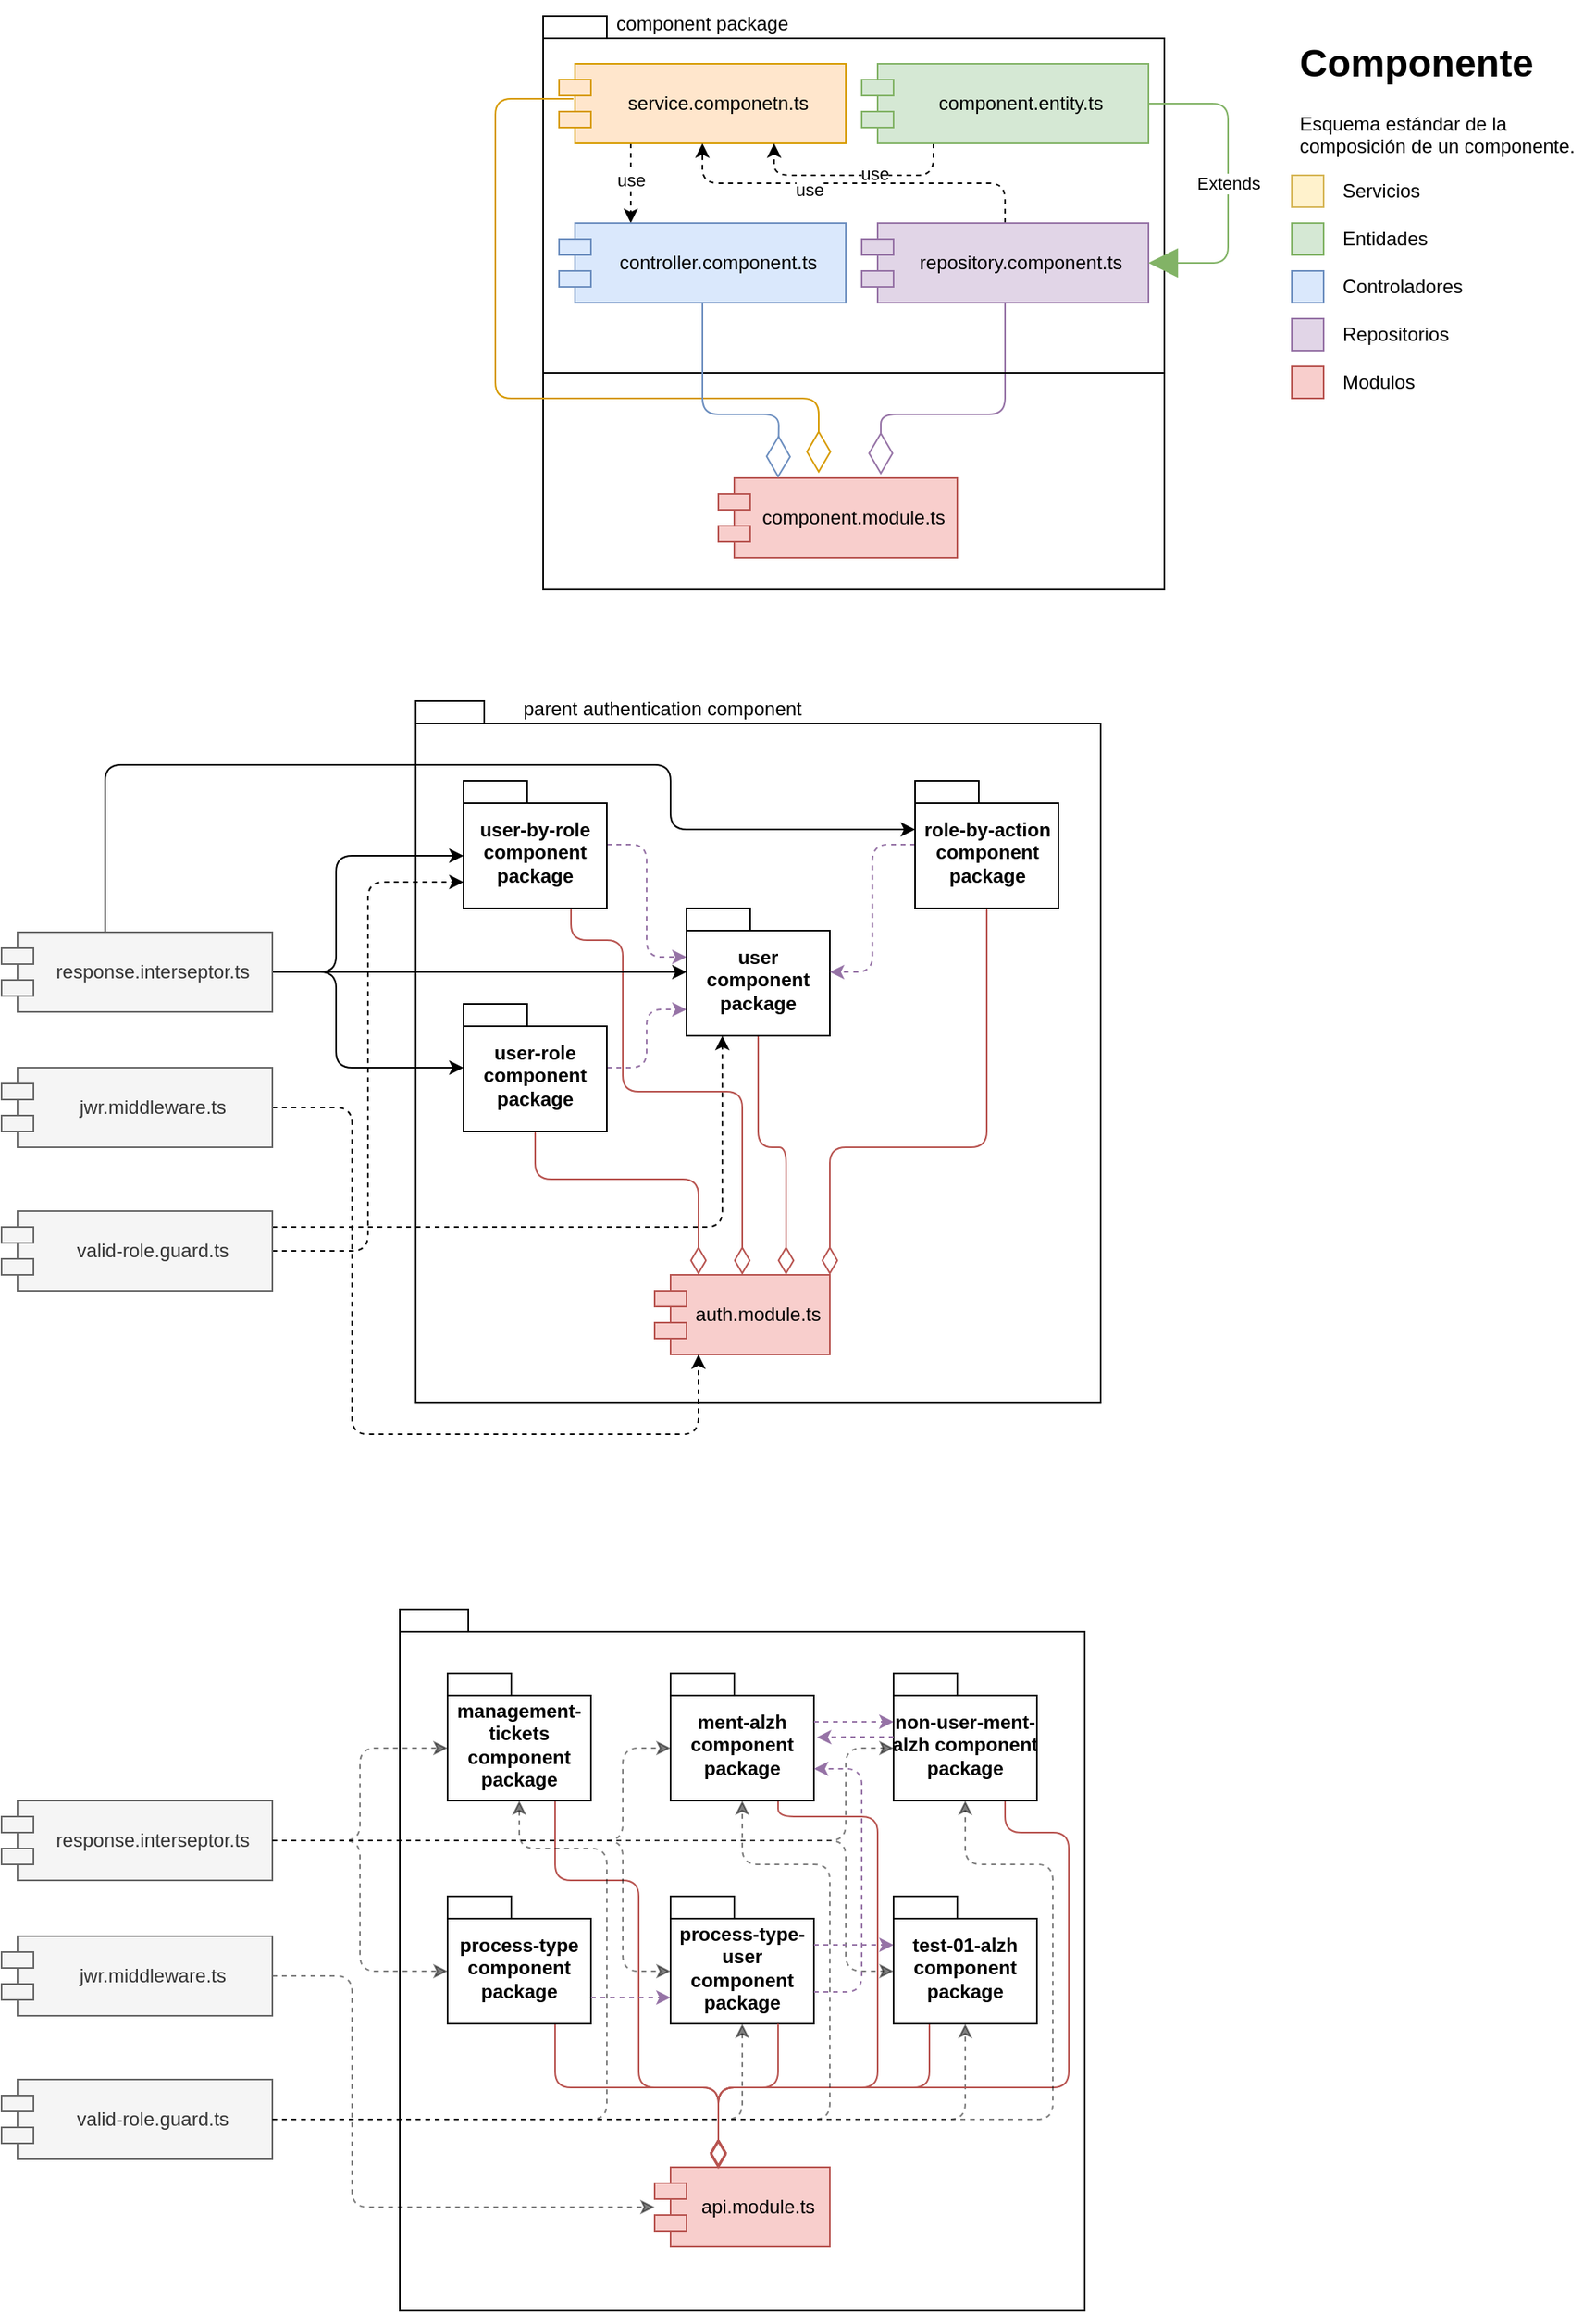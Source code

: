 <mxfile version="22.0.8" type="github">
  <diagram name="Page-1" id="3SnuVNbN8GcKIh2ZC8Z5">
    <mxGraphModel dx="2049" dy="723" grid="1" gridSize="10" guides="1" tooltips="1" connect="1" arrows="1" fold="1" page="1" pageScale="1" pageWidth="827" pageHeight="1169" math="0" shadow="0">
      <root>
        <mxCell id="0" />
        <mxCell id="1" parent="0" />
        <mxCell id="pO1jTsx1TpuLJ8HW07vw-2" value="" style="shape=folder;fontStyle=1;spacingTop=10;tabWidth=40;tabHeight=14;tabPosition=left;html=1;whiteSpace=wrap;" parent="1" vertex="1">
          <mxGeometry x="90" y="40" width="390" height="360" as="geometry" />
        </mxCell>
        <mxCell id="pO1jTsx1TpuLJ8HW07vw-17" style="edgeStyle=orthogonalEdgeStyle;rounded=0;orthogonalLoop=1;jettySize=auto;html=1;exitX=0.25;exitY=1;exitDx=0;exitDy=0;entryX=0.25;entryY=0;entryDx=0;entryDy=0;dashed=1;" parent="1" source="pO1jTsx1TpuLJ8HW07vw-3" target="pO1jTsx1TpuLJ8HW07vw-8" edge="1">
          <mxGeometry relative="1" as="geometry" />
        </mxCell>
        <mxCell id="pO1jTsx1TpuLJ8HW07vw-20" value="use" style="edgeLabel;html=1;align=center;verticalAlign=middle;resizable=0;points=[];" parent="pO1jTsx1TpuLJ8HW07vw-17" vertex="1" connectable="0">
          <mxGeometry x="-0.08" relative="1" as="geometry">
            <mxPoint as="offset" />
          </mxGeometry>
        </mxCell>
        <mxCell id="pO1jTsx1TpuLJ8HW07vw-3" value="service.componetn.ts" style="shape=module;align=left;spacingLeft=20;align=center;verticalAlign=middle;whiteSpace=wrap;html=1;fillColor=#ffe6cc;strokeColor=#d79b00;" parent="1" vertex="1">
          <mxGeometry x="100" y="70" width="180" height="50" as="geometry" />
        </mxCell>
        <mxCell id="pO1jTsx1TpuLJ8HW07vw-14" style="edgeStyle=orthogonalEdgeStyle;rounded=1;orthogonalLoop=1;jettySize=auto;html=1;exitX=0.05;exitY=0.44;exitDx=0;exitDy=0;entryX=0.42;entryY=-0.06;entryDx=0;entryDy=0;entryPerimeter=0;endSize=24;endArrow=diamondThin;endFill=0;exitPerimeter=0;fillColor=#ffe6cc;strokeColor=#d79b00;" parent="1" source="pO1jTsx1TpuLJ8HW07vw-3" target="pO1jTsx1TpuLJ8HW07vw-7" edge="1">
          <mxGeometry relative="1" as="geometry">
            <Array as="points">
              <mxPoint x="60" y="92" />
              <mxPoint x="60" y="280" />
              <mxPoint x="263" y="280" />
            </Array>
          </mxGeometry>
        </mxCell>
        <mxCell id="pO1jTsx1TpuLJ8HW07vw-18" style="edgeStyle=orthogonalEdgeStyle;rounded=1;orthogonalLoop=1;jettySize=auto;html=1;exitX=0.25;exitY=1;exitDx=0;exitDy=0;entryX=0.75;entryY=1;entryDx=0;entryDy=0;dashed=1;" parent="1" source="pO1jTsx1TpuLJ8HW07vw-5" target="pO1jTsx1TpuLJ8HW07vw-3" edge="1">
          <mxGeometry relative="1" as="geometry" />
        </mxCell>
        <mxCell id="pO1jTsx1TpuLJ8HW07vw-21" value="use" style="edgeLabel;html=1;align=center;verticalAlign=middle;resizable=0;points=[];" parent="pO1jTsx1TpuLJ8HW07vw-18" vertex="1" connectable="0">
          <mxGeometry x="-0.186" y="-1" relative="1" as="geometry">
            <mxPoint as="offset" />
          </mxGeometry>
        </mxCell>
        <mxCell id="pO1jTsx1TpuLJ8HW07vw-5" value="component.entity.ts" style="shape=module;align=left;spacingLeft=20;align=center;verticalAlign=middle;whiteSpace=wrap;html=1;fillColor=#d5e8d4;strokeColor=#82b366;" parent="1" vertex="1">
          <mxGeometry x="290" y="70" width="180" height="50" as="geometry" />
        </mxCell>
        <mxCell id="pO1jTsx1TpuLJ8HW07vw-15" style="edgeStyle=orthogonalEdgeStyle;rounded=1;orthogonalLoop=1;jettySize=auto;html=1;exitX=0.5;exitY=1;exitDx=0;exitDy=0;entryX=0.68;entryY=-0.04;entryDx=0;entryDy=0;entryPerimeter=0;endSize=24;endArrow=diamondThin;endFill=0;fillColor=#e1d5e7;strokeColor=#9673a6;" parent="1" source="pO1jTsx1TpuLJ8HW07vw-6" target="pO1jTsx1TpuLJ8HW07vw-7" edge="1">
          <mxGeometry relative="1" as="geometry">
            <Array as="points">
              <mxPoint x="380" y="290" />
              <mxPoint x="302" y="290" />
            </Array>
          </mxGeometry>
        </mxCell>
        <mxCell id="pO1jTsx1TpuLJ8HW07vw-16" style="edgeStyle=orthogonalEdgeStyle;rounded=1;orthogonalLoop=1;jettySize=auto;html=1;exitX=0.5;exitY=0;exitDx=0;exitDy=0;dashed=1;" parent="1" source="pO1jTsx1TpuLJ8HW07vw-6" target="pO1jTsx1TpuLJ8HW07vw-3" edge="1">
          <mxGeometry relative="1" as="geometry" />
        </mxCell>
        <mxCell id="pO1jTsx1TpuLJ8HW07vw-22" value="use" style="edgeLabel;html=1;align=center;verticalAlign=middle;resizable=0;points=[];" parent="pO1jTsx1TpuLJ8HW07vw-16" vertex="1" connectable="0">
          <mxGeometry x="0.233" y="4" relative="1" as="geometry">
            <mxPoint as="offset" />
          </mxGeometry>
        </mxCell>
        <mxCell id="pO1jTsx1TpuLJ8HW07vw-6" value="repository.component.ts" style="shape=module;align=left;spacingLeft=20;align=center;verticalAlign=middle;whiteSpace=wrap;html=1;fillColor=#e1d5e7;strokeColor=#9673a6;" parent="1" vertex="1">
          <mxGeometry x="290" y="170" width="180" height="50" as="geometry" />
        </mxCell>
        <mxCell id="pO1jTsx1TpuLJ8HW07vw-7" value="component.module.ts" style="shape=module;align=left;spacingLeft=20;align=center;verticalAlign=middle;whiteSpace=wrap;html=1;fillColor=#f8cecc;strokeColor=#b85450;" parent="1" vertex="1">
          <mxGeometry x="200" y="330" width="150" height="50" as="geometry" />
        </mxCell>
        <mxCell id="pO1jTsx1TpuLJ8HW07vw-8" value="controller.component.ts" style="shape=module;align=left;spacingLeft=20;align=center;verticalAlign=middle;whiteSpace=wrap;html=1;fillColor=#dae8fc;strokeColor=#6c8ebf;" parent="1" vertex="1">
          <mxGeometry x="100" y="170" width="180" height="50" as="geometry" />
        </mxCell>
        <mxCell id="pO1jTsx1TpuLJ8HW07vw-9" value="" style="line;strokeWidth=1;fillColor=none;align=left;verticalAlign=middle;spacingTop=-1;spacingLeft=3;spacingRight=3;rotatable=0;labelPosition=right;points=[];portConstraint=eastwest;strokeColor=inherit;" parent="1" vertex="1">
          <mxGeometry x="90" y="260" width="390" height="8" as="geometry" />
        </mxCell>
        <mxCell id="pO1jTsx1TpuLJ8HW07vw-12" value="Extends" style="endArrow=block;endSize=16;endFill=1;html=1;exitX=1;exitY=0.5;exitDx=0;exitDy=0;entryX=1;entryY=0.5;entryDx=0;entryDy=0;fillColor=#d5e8d4;strokeColor=#82b366;rounded=1;" parent="1" source="pO1jTsx1TpuLJ8HW07vw-5" target="pO1jTsx1TpuLJ8HW07vw-6" edge="1">
          <mxGeometry width="160" relative="1" as="geometry">
            <mxPoint x="240" y="410" as="sourcePoint" />
            <mxPoint x="350" y="430" as="targetPoint" />
            <Array as="points">
              <mxPoint x="520" y="95" />
              <mxPoint x="520" y="195" />
            </Array>
          </mxGeometry>
        </mxCell>
        <mxCell id="pO1jTsx1TpuLJ8HW07vw-13" value="" style="endArrow=diamondThin;endFill=0;endSize=24;html=1;rounded=1;exitX=0.5;exitY=1;exitDx=0;exitDy=0;entryX=0.25;entryY=0;entryDx=0;entryDy=0;fillColor=#dae8fc;strokeColor=#6c8ebf;" parent="1" source="pO1jTsx1TpuLJ8HW07vw-8" target="pO1jTsx1TpuLJ8HW07vw-7" edge="1">
          <mxGeometry width="160" relative="1" as="geometry">
            <mxPoint x="300" y="400" as="sourcePoint" />
            <mxPoint x="460" y="400" as="targetPoint" />
            <Array as="points">
              <mxPoint x="190" y="290" />
              <mxPoint x="238" y="290" />
            </Array>
          </mxGeometry>
        </mxCell>
        <mxCell id="pO1jTsx1TpuLJ8HW07vw-23" value="component package" style="text;html=1;strokeColor=none;fillColor=none;align=center;verticalAlign=middle;whiteSpace=wrap;rounded=0;" parent="1" vertex="1">
          <mxGeometry x="110" y="30" width="160" height="30" as="geometry" />
        </mxCell>
        <mxCell id="pO1jTsx1TpuLJ8HW07vw-24" value="&lt;h1&gt;Componente&lt;/h1&gt;&lt;p&gt;Esquema estándar de la composición de un componente.&lt;br&gt;&lt;/p&gt;" style="text;html=1;strokeColor=none;fillColor=none;spacing=5;spacingTop=-20;whiteSpace=wrap;overflow=hidden;rounded=0;" parent="1" vertex="1">
          <mxGeometry x="560" y="50" width="190" height="120" as="geometry" />
        </mxCell>
        <mxCell id="pO1jTsx1TpuLJ8HW07vw-25" value="" style="whiteSpace=wrap;html=1;aspect=fixed;fillColor=#fff2cc;strokeColor=#d6b656;" parent="1" vertex="1">
          <mxGeometry x="560" y="140" width="20" height="20" as="geometry" />
        </mxCell>
        <mxCell id="pO1jTsx1TpuLJ8HW07vw-26" value="" style="whiteSpace=wrap;html=1;aspect=fixed;fillColor=#d5e8d4;strokeColor=#82b366;" parent="1" vertex="1">
          <mxGeometry x="560" y="170" width="20" height="20" as="geometry" />
        </mxCell>
        <mxCell id="pO1jTsx1TpuLJ8HW07vw-27" value="" style="whiteSpace=wrap;html=1;aspect=fixed;fillColor=#dae8fc;strokeColor=#6c8ebf;" parent="1" vertex="1">
          <mxGeometry x="560" y="200" width="20" height="20" as="geometry" />
        </mxCell>
        <mxCell id="pO1jTsx1TpuLJ8HW07vw-28" value="" style="whiteSpace=wrap;html=1;aspect=fixed;fillColor=#e1d5e7;strokeColor=#9673a6;" parent="1" vertex="1">
          <mxGeometry x="560" y="230" width="20" height="20" as="geometry" />
        </mxCell>
        <mxCell id="pO1jTsx1TpuLJ8HW07vw-29" value="" style="whiteSpace=wrap;html=1;aspect=fixed;fillColor=#f8cecc;strokeColor=#b85450;" parent="1" vertex="1">
          <mxGeometry x="560" y="260" width="20" height="20" as="geometry" />
        </mxCell>
        <mxCell id="pO1jTsx1TpuLJ8HW07vw-30" value="Servicios" style="text;html=1;strokeColor=none;fillColor=none;align=left;verticalAlign=middle;whiteSpace=wrap;rounded=0;" parent="1" vertex="1">
          <mxGeometry x="590" y="135" width="60" height="30" as="geometry" />
        </mxCell>
        <mxCell id="pO1jTsx1TpuLJ8HW07vw-31" value="Entidades" style="text;html=1;strokeColor=none;fillColor=none;align=left;verticalAlign=middle;whiteSpace=wrap;rounded=0;" parent="1" vertex="1">
          <mxGeometry x="590" y="165" width="60" height="30" as="geometry" />
        </mxCell>
        <mxCell id="pO1jTsx1TpuLJ8HW07vw-33" value="Controladores" style="text;html=1;strokeColor=none;fillColor=none;align=left;verticalAlign=middle;whiteSpace=wrap;rounded=0;" parent="1" vertex="1">
          <mxGeometry x="590" y="195" width="80" height="30" as="geometry" />
        </mxCell>
        <mxCell id="pO1jTsx1TpuLJ8HW07vw-34" value="Repositorios" style="text;html=1;strokeColor=none;fillColor=none;align=left;verticalAlign=middle;whiteSpace=wrap;rounded=0;" parent="1" vertex="1">
          <mxGeometry x="590" y="225" width="90" height="30" as="geometry" />
        </mxCell>
        <mxCell id="pO1jTsx1TpuLJ8HW07vw-35" value="Modulos" style="text;html=1;strokeColor=none;fillColor=none;align=left;verticalAlign=middle;whiteSpace=wrap;rounded=0;" parent="1" vertex="1">
          <mxGeometry x="590" y="255" width="60" height="30" as="geometry" />
        </mxCell>
        <mxCell id="pO1jTsx1TpuLJ8HW07vw-36" value="" style="shape=folder;fontStyle=1;spacingTop=10;tabWidth=40;tabHeight=14;tabPosition=left;html=1;whiteSpace=wrap;" parent="1" vertex="1">
          <mxGeometry x="10" y="470" width="430" height="440" as="geometry" />
        </mxCell>
        <mxCell id="pO1jTsx1TpuLJ8HW07vw-38" value="auth.module.ts" style="shape=module;align=left;spacingLeft=20;align=center;verticalAlign=middle;whiteSpace=wrap;html=1;fillColor=#f8cecc;strokeColor=#b85450;" parent="1" vertex="1">
          <mxGeometry x="160" y="830" width="110" height="50" as="geometry" />
        </mxCell>
        <mxCell id="pO1jTsx1TpuLJ8HW07vw-42" value="parent authentication component" style="text;html=1;strokeColor=none;fillColor=none;align=center;verticalAlign=middle;whiteSpace=wrap;rounded=0;" parent="1" vertex="1">
          <mxGeometry x="70" y="460" width="190" height="30" as="geometry" />
        </mxCell>
        <mxCell id="pO1jTsx1TpuLJ8HW07vw-59" style="edgeStyle=orthogonalEdgeStyle;rounded=1;orthogonalLoop=1;jettySize=auto;html=1;entryX=0;entryY=0;entryDx=0;entryDy=30.5;entryPerimeter=0;dashed=1;fillColor=#e1d5e7;strokeColor=#9673a6;" parent="1" source="pO1jTsx1TpuLJ8HW07vw-43" target="pO1jTsx1TpuLJ8HW07vw-45" edge="1">
          <mxGeometry relative="1" as="geometry" />
        </mxCell>
        <mxCell id="pO1jTsx1TpuLJ8HW07vw-64" style="edgeStyle=orthogonalEdgeStyle;rounded=1;orthogonalLoop=1;jettySize=auto;html=1;exitX=0.75;exitY=1;exitDx=0;exitDy=0;exitPerimeter=0;endArrow=diamondThin;endFill=0;endSize=15;fillColor=#f8cecc;strokeColor=#b85450;" parent="1" source="pO1jTsx1TpuLJ8HW07vw-43" target="pO1jTsx1TpuLJ8HW07vw-38" edge="1">
          <mxGeometry relative="1" as="geometry">
            <Array as="points">
              <mxPoint x="108" y="620" />
              <mxPoint x="140" y="620" />
              <mxPoint x="140" y="715" />
              <mxPoint x="215" y="715" />
            </Array>
          </mxGeometry>
        </mxCell>
        <mxCell id="pO1jTsx1TpuLJ8HW07vw-43" value="user-by-role component package" style="shape=folder;fontStyle=1;spacingTop=10;tabWidth=40;tabHeight=14;tabPosition=left;html=1;whiteSpace=wrap;" parent="1" vertex="1">
          <mxGeometry x="40" y="520" width="90" height="80" as="geometry" />
        </mxCell>
        <mxCell id="pO1jTsx1TpuLJ8HW07vw-60" style="edgeStyle=orthogonalEdgeStyle;rounded=1;orthogonalLoop=1;jettySize=auto;html=1;entryX=0;entryY=0;entryDx=0;entryDy=63.5;entryPerimeter=0;dashed=1;fillColor=#e1d5e7;strokeColor=#9673a6;" parent="1" source="pO1jTsx1TpuLJ8HW07vw-44" target="pO1jTsx1TpuLJ8HW07vw-45" edge="1">
          <mxGeometry relative="1" as="geometry" />
        </mxCell>
        <mxCell id="pO1jTsx1TpuLJ8HW07vw-61" style="edgeStyle=orthogonalEdgeStyle;rounded=1;orthogonalLoop=1;jettySize=auto;html=1;entryX=0.25;entryY=0;entryDx=0;entryDy=0;fillColor=#f8cecc;strokeColor=#b85450;endArrow=diamondThin;endFill=0;endSize=15;" parent="1" source="pO1jTsx1TpuLJ8HW07vw-44" target="pO1jTsx1TpuLJ8HW07vw-38" edge="1">
          <mxGeometry relative="1" as="geometry">
            <Array as="points">
              <mxPoint x="85" y="770" />
              <mxPoint x="188" y="770" />
            </Array>
          </mxGeometry>
        </mxCell>
        <mxCell id="pO1jTsx1TpuLJ8HW07vw-44" value="user-role component package" style="shape=folder;fontStyle=1;spacingTop=10;tabWidth=40;tabHeight=14;tabPosition=left;html=1;whiteSpace=wrap;" parent="1" vertex="1">
          <mxGeometry x="40" y="660" width="90" height="80" as="geometry" />
        </mxCell>
        <mxCell id="pO1jTsx1TpuLJ8HW07vw-63" style="edgeStyle=orthogonalEdgeStyle;rounded=1;orthogonalLoop=1;jettySize=auto;html=1;exitX=0.5;exitY=1;exitDx=0;exitDy=0;exitPerimeter=0;entryX=0.75;entryY=0;entryDx=0;entryDy=0;endArrow=diamondThin;endFill=0;endSize=15;fillColor=#f8cecc;strokeColor=#b85450;" parent="1" source="pO1jTsx1TpuLJ8HW07vw-45" target="pO1jTsx1TpuLJ8HW07vw-38" edge="1">
          <mxGeometry relative="1" as="geometry" />
        </mxCell>
        <mxCell id="pO1jTsx1TpuLJ8HW07vw-45" value="user component package" style="shape=folder;fontStyle=1;spacingTop=10;tabWidth=40;tabHeight=14;tabPosition=left;html=1;whiteSpace=wrap;" parent="1" vertex="1">
          <mxGeometry x="180" y="600" width="90" height="80" as="geometry" />
        </mxCell>
        <mxCell id="pO1jTsx1TpuLJ8HW07vw-58" style="edgeStyle=orthogonalEdgeStyle;rounded=1;orthogonalLoop=1;jettySize=auto;html=1;dashed=1;fillColor=#e1d5e7;strokeColor=#9673a6;" parent="1" source="pO1jTsx1TpuLJ8HW07vw-47" target="pO1jTsx1TpuLJ8HW07vw-45" edge="1">
          <mxGeometry relative="1" as="geometry" />
        </mxCell>
        <mxCell id="pO1jTsx1TpuLJ8HW07vw-62" style="edgeStyle=orthogonalEdgeStyle;rounded=1;orthogonalLoop=1;jettySize=auto;html=1;entryX=1;entryY=0;entryDx=0;entryDy=0;endArrow=diamondThin;endFill=0;endSize=15;fillColor=#f8cecc;strokeColor=#b85450;" parent="1" source="pO1jTsx1TpuLJ8HW07vw-47" target="pO1jTsx1TpuLJ8HW07vw-38" edge="1">
          <mxGeometry relative="1" as="geometry">
            <Array as="points">
              <mxPoint x="369" y="750" />
              <mxPoint x="270" y="750" />
            </Array>
          </mxGeometry>
        </mxCell>
        <mxCell id="pO1jTsx1TpuLJ8HW07vw-47" value="role-by-action component package" style="shape=folder;fontStyle=1;spacingTop=10;tabWidth=40;tabHeight=14;tabPosition=left;html=1;whiteSpace=wrap;" parent="1" vertex="1">
          <mxGeometry x="323.5" y="520" width="90" height="80" as="geometry" />
        </mxCell>
        <mxCell id="pO1jTsx1TpuLJ8HW07vw-54" style="edgeStyle=orthogonalEdgeStyle;rounded=1;orthogonalLoop=1;jettySize=auto;html=1;entryX=0;entryY=0;entryDx=0;entryDy=47;entryPerimeter=0;" parent="1" source="pO1jTsx1TpuLJ8HW07vw-53" target="pO1jTsx1TpuLJ8HW07vw-43" edge="1">
          <mxGeometry relative="1" as="geometry">
            <Array as="points">
              <mxPoint x="-40" y="640" />
              <mxPoint x="-40" y="567" />
            </Array>
          </mxGeometry>
        </mxCell>
        <mxCell id="pO1jTsx1TpuLJ8HW07vw-55" style="edgeStyle=orthogonalEdgeStyle;rounded=1;orthogonalLoop=1;jettySize=auto;html=1;" parent="1" source="pO1jTsx1TpuLJ8HW07vw-53" target="pO1jTsx1TpuLJ8HW07vw-44" edge="1">
          <mxGeometry relative="1" as="geometry">
            <Array as="points">
              <mxPoint x="-40" y="640" />
              <mxPoint x="-40" y="700" />
            </Array>
          </mxGeometry>
        </mxCell>
        <mxCell id="pO1jTsx1TpuLJ8HW07vw-56" style="edgeStyle=orthogonalEdgeStyle;rounded=1;orthogonalLoop=1;jettySize=auto;html=1;" parent="1" source="pO1jTsx1TpuLJ8HW07vw-53" target="pO1jTsx1TpuLJ8HW07vw-45" edge="1">
          <mxGeometry relative="1" as="geometry">
            <Array as="points">
              <mxPoint x="-60" y="640" />
              <mxPoint x="-60" y="640" />
            </Array>
          </mxGeometry>
        </mxCell>
        <mxCell id="pO1jTsx1TpuLJ8HW07vw-57" style="edgeStyle=orthogonalEdgeStyle;rounded=1;orthogonalLoop=1;jettySize=auto;html=1;entryX=0;entryY=0;entryDx=0;entryDy=30.5;entryPerimeter=0;" parent="1" source="pO1jTsx1TpuLJ8HW07vw-53" target="pO1jTsx1TpuLJ8HW07vw-47" edge="1">
          <mxGeometry relative="1" as="geometry">
            <Array as="points">
              <mxPoint x="-185" y="510" />
              <mxPoint x="170" y="510" />
              <mxPoint x="170" y="551" />
            </Array>
          </mxGeometry>
        </mxCell>
        <mxCell id="pO1jTsx1TpuLJ8HW07vw-53" value="response.interseptor.ts" style="shape=module;align=left;spacingLeft=20;align=center;verticalAlign=middle;whiteSpace=wrap;html=1;fillColor=#f5f5f5;strokeColor=#666666;fontColor=#333333;" parent="1" vertex="1">
          <mxGeometry x="-250" y="615" width="170" height="50" as="geometry" />
        </mxCell>
        <mxCell id="pO1jTsx1TpuLJ8HW07vw-67" style="edgeStyle=orthogonalEdgeStyle;rounded=1;orthogonalLoop=1;jettySize=auto;html=1;exitX=1;exitY=0.5;exitDx=0;exitDy=0;entryX=0.25;entryY=1;entryDx=0;entryDy=0;dashed=1;" parent="1" source="pO1jTsx1TpuLJ8HW07vw-65" target="pO1jTsx1TpuLJ8HW07vw-38" edge="1">
          <mxGeometry relative="1" as="geometry">
            <Array as="points">
              <mxPoint x="-30" y="725" />
              <mxPoint x="-30" y="930" />
              <mxPoint x="188" y="930" />
            </Array>
          </mxGeometry>
        </mxCell>
        <mxCell id="pO1jTsx1TpuLJ8HW07vw-65" value="jwr.middleware.ts" style="shape=module;align=left;spacingLeft=20;align=center;verticalAlign=middle;whiteSpace=wrap;html=1;fillColor=#f5f5f5;fontColor=#333333;strokeColor=#666666;" parent="1" vertex="1">
          <mxGeometry x="-250" y="700" width="170" height="50" as="geometry" />
        </mxCell>
        <mxCell id="pO1jTsx1TpuLJ8HW07vw-69" style="edgeStyle=orthogonalEdgeStyle;rounded=1;orthogonalLoop=1;jettySize=auto;html=1;entryX=0.25;entryY=1;entryDx=0;entryDy=0;entryPerimeter=0;dashed=1;" parent="1" source="pO1jTsx1TpuLJ8HW07vw-68" target="pO1jTsx1TpuLJ8HW07vw-45" edge="1">
          <mxGeometry relative="1" as="geometry">
            <Array as="points">
              <mxPoint x="203" y="800" />
            </Array>
          </mxGeometry>
        </mxCell>
        <mxCell id="pO1jTsx1TpuLJ8HW07vw-70" style="edgeStyle=orthogonalEdgeStyle;rounded=1;orthogonalLoop=1;jettySize=auto;html=1;entryX=0;entryY=0;entryDx=0;entryDy=63.5;entryPerimeter=0;dashed=1;" parent="1" source="pO1jTsx1TpuLJ8HW07vw-68" target="pO1jTsx1TpuLJ8HW07vw-43" edge="1">
          <mxGeometry relative="1" as="geometry" />
        </mxCell>
        <mxCell id="pO1jTsx1TpuLJ8HW07vw-68" value="valid-role.guard.ts" style="shape=module;align=left;spacingLeft=20;align=center;verticalAlign=middle;whiteSpace=wrap;html=1;fillColor=#f5f5f5;fontColor=#333333;strokeColor=#666666;" parent="1" vertex="1">
          <mxGeometry x="-250" y="790" width="170" height="50" as="geometry" />
        </mxCell>
        <mxCell id="pO1jTsx1TpuLJ8HW07vw-71" value="" style="shape=folder;fontStyle=1;spacingTop=10;tabWidth=40;tabHeight=14;tabPosition=left;html=1;whiteSpace=wrap;" parent="1" vertex="1">
          <mxGeometry y="1040" width="430" height="440" as="geometry" />
        </mxCell>
        <mxCell id="pO1jTsx1TpuLJ8HW07vw-72" value="response.interseptor.ts" style="shape=module;align=left;spacingLeft=20;align=center;verticalAlign=middle;whiteSpace=wrap;html=1;fillColor=#f5f5f5;strokeColor=#666666;fontColor=#333333;" parent="1" vertex="1">
          <mxGeometry x="-250" y="1160" width="170" height="50" as="geometry" />
        </mxCell>
        <mxCell id="VqnanhZ_yknu34_rnHjb-3" style="edgeStyle=orthogonalEdgeStyle;rounded=1;orthogonalLoop=1;jettySize=auto;html=1;dashed=1;opacity=50;" edge="1" parent="1" source="pO1jTsx1TpuLJ8HW07vw-73" target="pO1jTsx1TpuLJ8HW07vw-76">
          <mxGeometry relative="1" as="geometry">
            <Array as="points">
              <mxPoint x="-30" y="1270" />
              <mxPoint x="-30" y="1415" />
            </Array>
          </mxGeometry>
        </mxCell>
        <mxCell id="pO1jTsx1TpuLJ8HW07vw-73" value="jwr.middleware.ts" style="shape=module;align=left;spacingLeft=20;align=center;verticalAlign=middle;whiteSpace=wrap;html=1;fillColor=#f5f5f5;fontColor=#333333;strokeColor=#666666;" parent="1" vertex="1">
          <mxGeometry x="-250" y="1245" width="170" height="50" as="geometry" />
        </mxCell>
        <mxCell id="VqnanhZ_yknu34_rnHjb-13" style="edgeStyle=orthogonalEdgeStyle;rounded=1;orthogonalLoop=1;jettySize=auto;html=1;dashed=1;opacity=50;" edge="1" parent="1" source="pO1jTsx1TpuLJ8HW07vw-74" target="pO1jTsx1TpuLJ8HW07vw-83">
          <mxGeometry relative="1" as="geometry" />
        </mxCell>
        <mxCell id="pO1jTsx1TpuLJ8HW07vw-74" value="valid-role.guard.ts" style="shape=module;align=left;spacingLeft=20;align=center;verticalAlign=middle;whiteSpace=wrap;html=1;fillColor=#f5f5f5;fontColor=#333333;strokeColor=#666666;" parent="1" vertex="1">
          <mxGeometry x="-250" y="1335" width="170" height="50" as="geometry" />
        </mxCell>
        <mxCell id="pO1jTsx1TpuLJ8HW07vw-76" value="api.module.ts" style="shape=module;align=left;spacingLeft=20;align=center;verticalAlign=middle;whiteSpace=wrap;html=1;fillColor=#f8cecc;strokeColor=#b85450;" parent="1" vertex="1">
          <mxGeometry x="160" y="1390" width="110" height="50" as="geometry" />
        </mxCell>
        <mxCell id="VqnanhZ_yknu34_rnHjb-29" style="edgeStyle=orthogonalEdgeStyle;rounded=1;orthogonalLoop=1;jettySize=auto;html=1;exitX=0.75;exitY=1;exitDx=0;exitDy=0;exitPerimeter=0;endSize=15;fillColor=#f8cecc;strokeColor=#b85450;endArrow=diamondThin;endFill=0;" edge="1" parent="1" source="pO1jTsx1TpuLJ8HW07vw-78">
          <mxGeometry relative="1" as="geometry">
            <mxPoint x="200" y="1390" as="targetPoint" />
            <Array as="points">
              <mxPoint x="98" y="1210" />
              <mxPoint x="150" y="1210" />
              <mxPoint x="150" y="1340" />
              <mxPoint x="200" y="1340" />
            </Array>
          </mxGeometry>
        </mxCell>
        <mxCell id="pO1jTsx1TpuLJ8HW07vw-78" value="management-tickets component package" style="shape=folder;fontStyle=1;spacingTop=10;tabWidth=40;tabHeight=14;tabPosition=left;html=1;whiteSpace=wrap;" parent="1" vertex="1">
          <mxGeometry x="30" y="1080" width="90" height="80" as="geometry" />
        </mxCell>
        <mxCell id="VqnanhZ_yknu34_rnHjb-31" style="edgeStyle=orthogonalEdgeStyle;rounded=1;orthogonalLoop=1;jettySize=auto;html=1;exitX=0.75;exitY=1;exitDx=0;exitDy=0;exitPerimeter=0;fillColor=#f8cecc;strokeColor=#b85450;endSize=15;endArrow=diamondThin;endFill=0;" edge="1" parent="1" source="pO1jTsx1TpuLJ8HW07vw-79">
          <mxGeometry relative="1" as="geometry">
            <mxPoint x="200" y="1390.762" as="targetPoint" />
            <Array as="points">
              <mxPoint x="238" y="1170" />
              <mxPoint x="300" y="1170" />
              <mxPoint x="300" y="1340" />
              <mxPoint x="200" y="1340" />
            </Array>
          </mxGeometry>
        </mxCell>
        <mxCell id="pO1jTsx1TpuLJ8HW07vw-79" value="ment-alzh component package" style="shape=folder;fontStyle=1;spacingTop=10;tabWidth=40;tabHeight=14;tabPosition=left;html=1;whiteSpace=wrap;" parent="1" vertex="1">
          <mxGeometry x="170" y="1080" width="90" height="80" as="geometry" />
        </mxCell>
        <mxCell id="VqnanhZ_yknu34_rnHjb-32" style="edgeStyle=orthogonalEdgeStyle;rounded=1;orthogonalLoop=1;jettySize=auto;html=1;fillColor=#f8cecc;strokeColor=#b85450;endSize=15;endArrow=diamondThin;endFill=0;" edge="1" parent="1" source="pO1jTsx1TpuLJ8HW07vw-80">
          <mxGeometry relative="1" as="geometry">
            <mxPoint x="200" y="1391.143" as="targetPoint" />
            <Array as="points">
              <mxPoint x="380" y="1180" />
              <mxPoint x="420" y="1180" />
              <mxPoint x="420" y="1340" />
              <mxPoint x="200" y="1340" />
            </Array>
          </mxGeometry>
        </mxCell>
        <mxCell id="pO1jTsx1TpuLJ8HW07vw-80" value="non-user-ment-alzh&amp;nbsp;component package" style="shape=folder;fontStyle=1;spacingTop=10;tabWidth=40;tabHeight=14;tabPosition=left;html=1;whiteSpace=wrap;" parent="1" vertex="1">
          <mxGeometry x="310" y="1080" width="90" height="80" as="geometry" />
        </mxCell>
        <mxCell id="VqnanhZ_yknu34_rnHjb-25" style="edgeStyle=orthogonalEdgeStyle;rounded=1;orthogonalLoop=1;jettySize=auto;html=1;exitX=0.75;exitY=1;exitDx=0;exitDy=0;exitPerimeter=0;endArrow=diamondThin;endFill=0;endSize=15;fillColor=#f8cecc;strokeColor=#b85450;" edge="1" parent="1" source="pO1jTsx1TpuLJ8HW07vw-81">
          <mxGeometry relative="1" as="geometry">
            <mxPoint x="200" y="1390" as="targetPoint" />
            <Array as="points">
              <mxPoint x="98" y="1340" />
              <mxPoint x="200" y="1340" />
              <mxPoint x="200" y="1390" />
            </Array>
          </mxGeometry>
        </mxCell>
        <mxCell id="pO1jTsx1TpuLJ8HW07vw-81" value="process-type component package" style="shape=folder;fontStyle=1;spacingTop=10;tabWidth=40;tabHeight=14;tabPosition=left;html=1;whiteSpace=wrap;" parent="1" vertex="1">
          <mxGeometry x="30" y="1220" width="90" height="80" as="geometry" />
        </mxCell>
        <mxCell id="pO1jTsx1TpuLJ8HW07vw-82" value="process-type-user component package" style="shape=folder;fontStyle=1;spacingTop=10;tabWidth=40;tabHeight=14;tabPosition=left;html=1;whiteSpace=wrap;" parent="1" vertex="1">
          <mxGeometry x="170" y="1220" width="90" height="80" as="geometry" />
        </mxCell>
        <mxCell id="VqnanhZ_yknu34_rnHjb-28" style="edgeStyle=orthogonalEdgeStyle;rounded=1;orthogonalLoop=1;jettySize=auto;html=1;exitX=0.25;exitY=1;exitDx=0;exitDy=0;exitPerimeter=0;endSize=15;endArrow=diamondThin;endFill=0;fillColor=#f8cecc;strokeColor=#b85450;" edge="1" parent="1" source="pO1jTsx1TpuLJ8HW07vw-83">
          <mxGeometry relative="1" as="geometry">
            <mxPoint x="200" y="1390" as="targetPoint" />
            <Array as="points">
              <mxPoint x="332" y="1340" />
              <mxPoint x="200" y="1340" />
            </Array>
          </mxGeometry>
        </mxCell>
        <mxCell id="pO1jTsx1TpuLJ8HW07vw-83" value="test-01-alzh component package" style="shape=folder;fontStyle=1;spacingTop=10;tabWidth=40;tabHeight=14;tabPosition=left;html=1;whiteSpace=wrap;" parent="1" vertex="1">
          <mxGeometry x="310" y="1220" width="90" height="80" as="geometry" />
        </mxCell>
        <mxCell id="VqnanhZ_yknu34_rnHjb-5" style="edgeStyle=orthogonalEdgeStyle;rounded=1;orthogonalLoop=1;jettySize=auto;html=1;entryX=0;entryY=0;entryDx=0;entryDy=47;entryPerimeter=0;dashed=1;opacity=50;" edge="1" parent="1" source="pO1jTsx1TpuLJ8HW07vw-72" target="pO1jTsx1TpuLJ8HW07vw-81">
          <mxGeometry relative="1" as="geometry" />
        </mxCell>
        <mxCell id="VqnanhZ_yknu34_rnHjb-6" style="edgeStyle=orthogonalEdgeStyle;rounded=1;orthogonalLoop=1;jettySize=auto;html=1;entryX=0;entryY=0;entryDx=0;entryDy=47;entryPerimeter=0;dashed=1;opacity=50;" edge="1" parent="1" source="pO1jTsx1TpuLJ8HW07vw-72" target="pO1jTsx1TpuLJ8HW07vw-78">
          <mxGeometry relative="1" as="geometry" />
        </mxCell>
        <mxCell id="VqnanhZ_yknu34_rnHjb-7" style="edgeStyle=orthogonalEdgeStyle;rounded=1;orthogonalLoop=1;jettySize=auto;html=1;entryX=0;entryY=0;entryDx=0;entryDy=47;entryPerimeter=0;dashed=1;opacity=50;" edge="1" parent="1" source="pO1jTsx1TpuLJ8HW07vw-72" target="pO1jTsx1TpuLJ8HW07vw-82">
          <mxGeometry relative="1" as="geometry">
            <Array as="points">
              <mxPoint x="140" y="1185" />
              <mxPoint x="140" y="1267" />
            </Array>
          </mxGeometry>
        </mxCell>
        <mxCell id="VqnanhZ_yknu34_rnHjb-8" style="edgeStyle=orthogonalEdgeStyle;rounded=1;orthogonalLoop=1;jettySize=auto;html=1;entryX=0;entryY=0;entryDx=0;entryDy=47;entryPerimeter=0;dashed=1;opacity=50;" edge="1" parent="1" source="pO1jTsx1TpuLJ8HW07vw-72" target="pO1jTsx1TpuLJ8HW07vw-79">
          <mxGeometry relative="1" as="geometry">
            <Array as="points">
              <mxPoint x="140" y="1185" />
              <mxPoint x="140" y="1127" />
            </Array>
          </mxGeometry>
        </mxCell>
        <mxCell id="VqnanhZ_yknu34_rnHjb-9" style="edgeStyle=orthogonalEdgeStyle;rounded=1;orthogonalLoop=1;jettySize=auto;html=1;entryX=0;entryY=0;entryDx=0;entryDy=47;entryPerimeter=0;dashed=1;opacity=50;" edge="1" parent="1" source="pO1jTsx1TpuLJ8HW07vw-72" target="pO1jTsx1TpuLJ8HW07vw-83">
          <mxGeometry relative="1" as="geometry">
            <Array as="points">
              <mxPoint x="280" y="1185" />
              <mxPoint x="280" y="1267" />
            </Array>
          </mxGeometry>
        </mxCell>
        <mxCell id="VqnanhZ_yknu34_rnHjb-10" style="edgeStyle=orthogonalEdgeStyle;rounded=1;orthogonalLoop=1;jettySize=auto;html=1;entryX=0;entryY=0;entryDx=0;entryDy=47;entryPerimeter=0;dashed=1;shadow=0;jumpStyle=none;opacity=50;" edge="1" parent="1" source="pO1jTsx1TpuLJ8HW07vw-72" target="pO1jTsx1TpuLJ8HW07vw-80">
          <mxGeometry relative="1" as="geometry">
            <Array as="points">
              <mxPoint x="280" y="1185" />
              <mxPoint x="280" y="1127" />
            </Array>
          </mxGeometry>
        </mxCell>
        <mxCell id="VqnanhZ_yknu34_rnHjb-12" style="edgeStyle=orthogonalEdgeStyle;rounded=1;orthogonalLoop=1;jettySize=auto;html=1;entryX=0.5;entryY=1;entryDx=0;entryDy=0;entryPerimeter=0;dashed=1;opacity=50;" edge="1" parent="1" source="pO1jTsx1TpuLJ8HW07vw-74" target="pO1jTsx1TpuLJ8HW07vw-82">
          <mxGeometry relative="1" as="geometry" />
        </mxCell>
        <mxCell id="VqnanhZ_yknu34_rnHjb-14" style="edgeStyle=orthogonalEdgeStyle;rounded=1;orthogonalLoop=1;jettySize=auto;html=1;entryX=0.5;entryY=1;entryDx=0;entryDy=0;entryPerimeter=0;dashed=1;opacity=50;" edge="1" parent="1" source="pO1jTsx1TpuLJ8HW07vw-74" target="pO1jTsx1TpuLJ8HW07vw-79">
          <mxGeometry relative="1" as="geometry">
            <Array as="points">
              <mxPoint x="270" y="1360" />
              <mxPoint x="270" y="1200" />
              <mxPoint x="215" y="1200" />
            </Array>
          </mxGeometry>
        </mxCell>
        <mxCell id="VqnanhZ_yknu34_rnHjb-15" style="edgeStyle=orthogonalEdgeStyle;rounded=1;orthogonalLoop=1;jettySize=auto;html=1;entryX=0.5;entryY=1;entryDx=0;entryDy=0;entryPerimeter=0;dashed=1;opacity=50;" edge="1" parent="1" source="pO1jTsx1TpuLJ8HW07vw-74" target="pO1jTsx1TpuLJ8HW07vw-80">
          <mxGeometry relative="1" as="geometry">
            <Array as="points">
              <mxPoint x="410" y="1360" />
              <mxPoint x="410" y="1200" />
              <mxPoint x="355" y="1200" />
            </Array>
          </mxGeometry>
        </mxCell>
        <mxCell id="VqnanhZ_yknu34_rnHjb-16" style="edgeStyle=orthogonalEdgeStyle;rounded=1;orthogonalLoop=1;jettySize=auto;html=1;entryX=0.5;entryY=1;entryDx=0;entryDy=0;entryPerimeter=0;dashed=1;opacity=50;" edge="1" parent="1" source="pO1jTsx1TpuLJ8HW07vw-74" target="pO1jTsx1TpuLJ8HW07vw-78">
          <mxGeometry relative="1" as="geometry">
            <Array as="points">
              <mxPoint x="130" y="1360" />
              <mxPoint x="130" y="1190" />
              <mxPoint x="75" y="1190" />
            </Array>
          </mxGeometry>
        </mxCell>
        <mxCell id="VqnanhZ_yknu34_rnHjb-18" style="edgeStyle=orthogonalEdgeStyle;rounded=0;orthogonalLoop=1;jettySize=auto;html=1;exitX=0;exitY=0;exitDx=90;exitDy=30.5;exitPerimeter=0;entryX=0;entryY=0;entryDx=0;entryDy=30.5;entryPerimeter=0;fillColor=#e1d5e7;strokeColor=#9673a6;dashed=1;" edge="1" parent="1" source="pO1jTsx1TpuLJ8HW07vw-82" target="pO1jTsx1TpuLJ8HW07vw-83">
          <mxGeometry relative="1" as="geometry" />
        </mxCell>
        <mxCell id="VqnanhZ_yknu34_rnHjb-20" style="edgeStyle=orthogonalEdgeStyle;rounded=1;orthogonalLoop=1;jettySize=auto;html=1;fillColor=#e1d5e7;strokeColor=#9673a6;dashed=1;" edge="1" parent="1" source="pO1jTsx1TpuLJ8HW07vw-82">
          <mxGeometry relative="1" as="geometry">
            <mxPoint x="260" y="1140" as="targetPoint" />
            <Array as="points">
              <mxPoint x="290" y="1280" />
              <mxPoint x="290" y="1140" />
              <mxPoint x="260" y="1140" />
            </Array>
          </mxGeometry>
        </mxCell>
        <mxCell id="VqnanhZ_yknu34_rnHjb-22" style="edgeStyle=orthogonalEdgeStyle;rounded=0;orthogonalLoop=1;jettySize=auto;html=1;exitX=0;exitY=0;exitDx=90;exitDy=63.5;exitPerimeter=0;entryX=0;entryY=0;entryDx=0;entryDy=63.5;entryPerimeter=0;fillColor=#e1d5e7;strokeColor=#9673a6;dashed=1;" edge="1" parent="1" source="pO1jTsx1TpuLJ8HW07vw-81" target="pO1jTsx1TpuLJ8HW07vw-82">
          <mxGeometry relative="1" as="geometry" />
        </mxCell>
        <mxCell id="VqnanhZ_yknu34_rnHjb-23" style="edgeStyle=orthogonalEdgeStyle;rounded=0;orthogonalLoop=1;jettySize=auto;html=1;exitX=0;exitY=0;exitDx=90;exitDy=30.5;exitPerimeter=0;entryX=0;entryY=0;entryDx=0;entryDy=30.5;entryPerimeter=0;fillColor=#e1d5e7;strokeColor=#9673a6;dashed=1;" edge="1" parent="1" source="pO1jTsx1TpuLJ8HW07vw-79" target="pO1jTsx1TpuLJ8HW07vw-80">
          <mxGeometry relative="1" as="geometry" />
        </mxCell>
        <mxCell id="VqnanhZ_yknu34_rnHjb-24" style="edgeStyle=orthogonalEdgeStyle;rounded=0;orthogonalLoop=1;jettySize=auto;html=1;entryX=1.021;entryY=0.503;entryDx=0;entryDy=0;entryPerimeter=0;fillColor=#e1d5e7;strokeColor=#9673a6;dashed=1;" edge="1" parent="1" source="pO1jTsx1TpuLJ8HW07vw-80" target="pO1jTsx1TpuLJ8HW07vw-79">
          <mxGeometry relative="1" as="geometry" />
        </mxCell>
        <mxCell id="VqnanhZ_yknu34_rnHjb-27" style="edgeStyle=orthogonalEdgeStyle;rounded=1;orthogonalLoop=1;jettySize=auto;html=1;exitX=0.75;exitY=1;exitDx=0;exitDy=0;exitPerimeter=0;endSize=15;fillColor=#f8cecc;strokeColor=#b85450;endArrow=diamondThin;endFill=0;" edge="1" parent="1" source="pO1jTsx1TpuLJ8HW07vw-82">
          <mxGeometry relative="1" as="geometry">
            <mxPoint x="200" y="1390" as="targetPoint" />
            <Array as="points">
              <mxPoint x="238" y="1340" />
              <mxPoint x="200" y="1340" />
            </Array>
          </mxGeometry>
        </mxCell>
      </root>
    </mxGraphModel>
  </diagram>
</mxfile>
